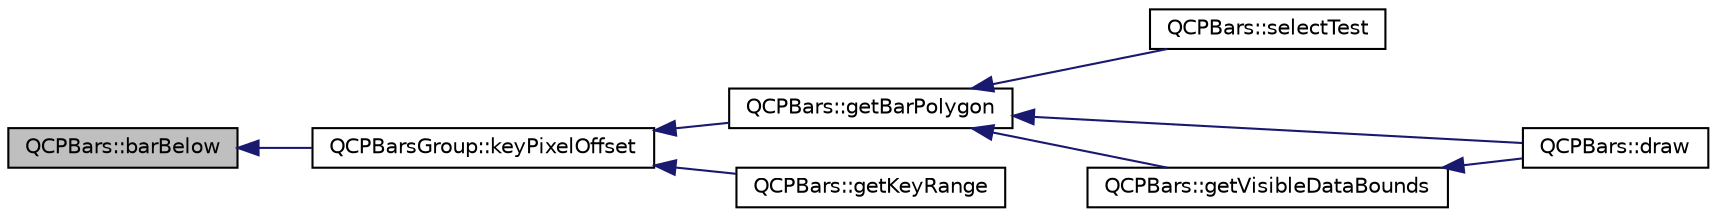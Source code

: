 digraph "QCPBars::barBelow"
{
  edge [fontname="Helvetica",fontsize="10",labelfontname="Helvetica",labelfontsize="10"];
  node [fontname="Helvetica",fontsize="10",shape=record];
  rankdir="LR";
  Node22 [label="QCPBars::barBelow",height=0.2,width=0.4,color="black", fillcolor="grey75", style="filled", fontcolor="black"];
  Node22 -> Node23 [dir="back",color="midnightblue",fontsize="10",style="solid",fontname="Helvetica"];
  Node23 [label="QCPBarsGroup::keyPixelOffset",height=0.2,width=0.4,color="black", fillcolor="white", style="filled",URL="$d3/d76/class_q_c_p_bars_group.html#a8e2ca6002e7bab49670144d048a2bcc9"];
  Node23 -> Node24 [dir="back",color="midnightblue",fontsize="10",style="solid",fontname="Helvetica"];
  Node24 [label="QCPBars::getBarPolygon",height=0.2,width=0.4,color="black", fillcolor="white", style="filled",URL="$d9/d56/class_q_c_p_bars.html#a3a4ca0069f003929284763caef1856a8"];
  Node24 -> Node25 [dir="back",color="midnightblue",fontsize="10",style="solid",fontname="Helvetica"];
  Node25 [label="QCPBars::selectTest",height=0.2,width=0.4,color="black", fillcolor="white", style="filled",URL="$d9/d56/class_q_c_p_bars.html#a62d66cc8eedca6bedfc1f6513164d418"];
  Node24 -> Node26 [dir="back",color="midnightblue",fontsize="10",style="solid",fontname="Helvetica"];
  Node26 [label="QCPBars::draw",height=0.2,width=0.4,color="black", fillcolor="white", style="filled",URL="$d9/d56/class_q_c_p_bars.html#a42b894e34dac799f90ff3700706b31df"];
  Node24 -> Node27 [dir="back",color="midnightblue",fontsize="10",style="solid",fontname="Helvetica"];
  Node27 [label="QCPBars::getVisibleDataBounds",height=0.2,width=0.4,color="black", fillcolor="white", style="filled",URL="$d9/d56/class_q_c_p_bars.html#adce71831920cf0426722fdd47ba34261"];
  Node27 -> Node26 [dir="back",color="midnightblue",fontsize="10",style="solid",fontname="Helvetica"];
  Node23 -> Node28 [dir="back",color="midnightblue",fontsize="10",style="solid",fontname="Helvetica"];
  Node28 [label="QCPBars::getKeyRange",height=0.2,width=0.4,color="black", fillcolor="white", style="filled",URL="$d9/d56/class_q_c_p_bars.html#a0161ff6af64e025543c66130bcaa7ffd"];
}
